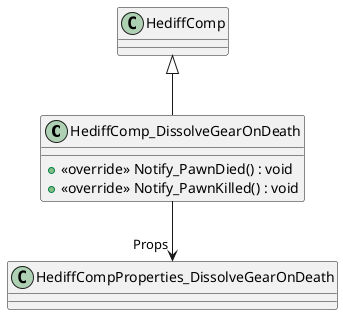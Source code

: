 @startuml
class HediffComp_DissolveGearOnDeath {
    + <<override>> Notify_PawnDied() : void
    + <<override>> Notify_PawnKilled() : void
}
HediffComp <|-- HediffComp_DissolveGearOnDeath
HediffComp_DissolveGearOnDeath --> "Props" HediffCompProperties_DissolveGearOnDeath
@enduml
